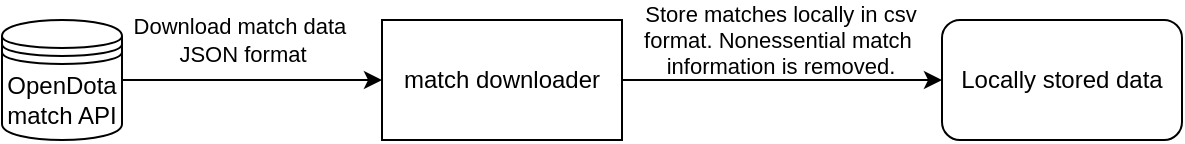 <mxfile version="13.7.9" type="device"><diagram id="YoKeU8DZ5Hu22TBFqm_7" name="Page-1"><mxGraphModel dx="692" dy="1731" grid="1" gridSize="10" guides="1" tooltips="1" connect="1" arrows="1" fold="1" page="1" pageScale="1" pageWidth="827" pageHeight="1169" math="0" shadow="0"><root><mxCell id="0"/><mxCell id="1" parent="0"/><mxCell id="xvxeFf5CEX1jCtAfTZ8M-9" style="edgeStyle=orthogonalEdgeStyle;rounded=0;orthogonalLoop=1;jettySize=auto;html=1;exitX=1;exitY=0.5;exitDx=0;exitDy=0;entryX=0;entryY=0.5;entryDx=0;entryDy=0;" edge="1" parent="1" source="xvxeFf5CEX1jCtAfTZ8M-2" target="xvxeFf5CEX1jCtAfTZ8M-13"><mxGeometry relative="1" as="geometry"><mxPoint x="500" y="140" as="targetPoint"/></mxGeometry></mxCell><mxCell id="xvxeFf5CEX1jCtAfTZ8M-10" value="Store matches locally in csv&lt;br&gt;format. Nonessential match&amp;nbsp;&lt;br&gt;information is removed." style="edgeLabel;html=1;align=center;verticalAlign=middle;resizable=0;points=[];labelBackgroundColor=none;" vertex="1" connectable="0" parent="xvxeFf5CEX1jCtAfTZ8M-9"><mxGeometry x="-0.24" relative="1" as="geometry"><mxPoint x="18" y="-20" as="offset"/></mxGeometry></mxCell><mxCell id="xvxeFf5CEX1jCtAfTZ8M-2" value="match downloader" style="rounded=0;whiteSpace=wrap;html=1;" vertex="1" parent="1"><mxGeometry x="230" y="110" width="120" height="60" as="geometry"/></mxCell><mxCell id="xvxeFf5CEX1jCtAfTZ8M-4" style="edgeStyle=orthogonalEdgeStyle;rounded=0;orthogonalLoop=1;jettySize=auto;html=1;entryX=0;entryY=0.5;entryDx=0;entryDy=0;" edge="1" parent="1" source="xvxeFf5CEX1jCtAfTZ8M-3" target="xvxeFf5CEX1jCtAfTZ8M-2"><mxGeometry relative="1" as="geometry"/></mxCell><mxCell id="xvxeFf5CEX1jCtAfTZ8M-5" value="Download match data&amp;nbsp;&lt;br&gt;JSON format" style="edgeLabel;html=1;align=center;verticalAlign=middle;resizable=0;points=[];" vertex="1" connectable="0" parent="xvxeFf5CEX1jCtAfTZ8M-4"><mxGeometry x="-0.246" relative="1" as="geometry"><mxPoint x="11" y="-20" as="offset"/></mxGeometry></mxCell><mxCell id="xvxeFf5CEX1jCtAfTZ8M-3" value="OpenDota&lt;br&gt;match API" style="shape=datastore;whiteSpace=wrap;html=1;" vertex="1" parent="1"><mxGeometry x="40" y="110" width="60" height="60" as="geometry"/></mxCell><mxCell id="xvxeFf5CEX1jCtAfTZ8M-13" value="Locally stored data" style="rounded=1;whiteSpace=wrap;html=1;labelBackgroundColor=none;" vertex="1" parent="1"><mxGeometry x="510" y="110" width="120" height="60" as="geometry"/></mxCell></root></mxGraphModel></diagram></mxfile>
